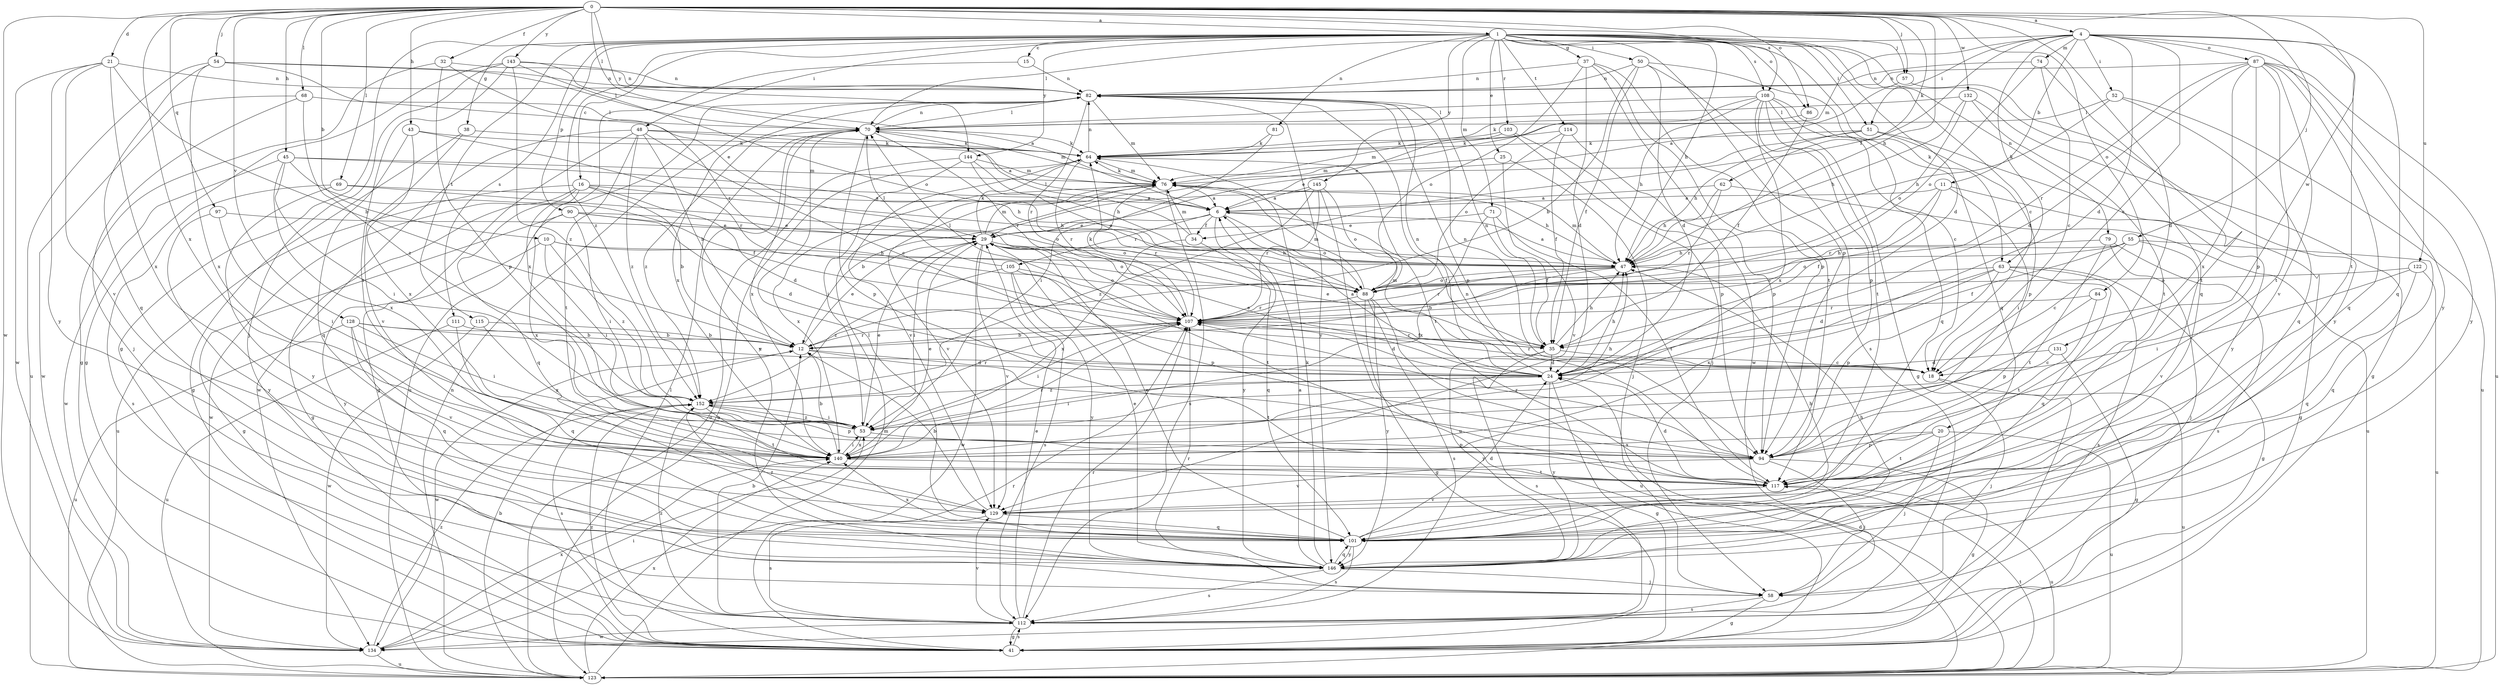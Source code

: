 strict digraph  {
0;
1;
4;
6;
10;
11;
12;
15;
16;
18;
20;
21;
24;
25;
29;
32;
34;
35;
37;
38;
41;
43;
45;
47;
48;
50;
51;
52;
53;
54;
55;
57;
58;
62;
63;
64;
68;
69;
70;
71;
74;
76;
79;
81;
82;
84;
86;
87;
88;
90;
94;
97;
101;
103;
105;
107;
108;
111;
112;
114;
115;
117;
122;
123;
128;
129;
131;
132;
134;
140;
143;
144;
145;
146;
152;
0 -> 1  [label=a];
0 -> 4  [label=a];
0 -> 10  [label=b];
0 -> 20  [label=d];
0 -> 21  [label=d];
0 -> 32  [label=f];
0 -> 43  [label=h];
0 -> 45  [label=h];
0 -> 47  [label=h];
0 -> 54  [label=j];
0 -> 55  [label=j];
0 -> 57  [label=j];
0 -> 62  [label=k];
0 -> 68  [label=l];
0 -> 69  [label=l];
0 -> 70  [label=l];
0 -> 84  [label=o];
0 -> 86  [label=o];
0 -> 97  [label=q];
0 -> 108  [label=s];
0 -> 122  [label=u];
0 -> 128  [label=v];
0 -> 131  [label=w];
0 -> 132  [label=w];
0 -> 134  [label=w];
0 -> 140  [label=x];
0 -> 143  [label=y];
0 -> 144  [label=y];
1 -> 15  [label=c];
1 -> 16  [label=c];
1 -> 18  [label=c];
1 -> 24  [label=d];
1 -> 25  [label=e];
1 -> 37  [label=g];
1 -> 38  [label=g];
1 -> 41  [label=g];
1 -> 47  [label=h];
1 -> 48  [label=i];
1 -> 50  [label=i];
1 -> 51  [label=i];
1 -> 57  [label=j];
1 -> 63  [label=k];
1 -> 71  [label=m];
1 -> 79  [label=n];
1 -> 81  [label=n];
1 -> 86  [label=o];
1 -> 90  [label=p];
1 -> 94  [label=p];
1 -> 101  [label=q];
1 -> 103  [label=r];
1 -> 108  [label=s];
1 -> 111  [label=s];
1 -> 114  [label=t];
1 -> 115  [label=t];
1 -> 144  [label=y];
1 -> 145  [label=y];
1 -> 152  [label=z];
4 -> 11  [label=b];
4 -> 18  [label=c];
4 -> 24  [label=d];
4 -> 34  [label=f];
4 -> 51  [label=i];
4 -> 52  [label=i];
4 -> 63  [label=k];
4 -> 70  [label=l];
4 -> 74  [label=m];
4 -> 76  [label=m];
4 -> 87  [label=o];
4 -> 101  [label=q];
4 -> 117  [label=t];
4 -> 146  [label=y];
6 -> 29  [label=e];
6 -> 34  [label=f];
6 -> 35  [label=f];
6 -> 88  [label=o];
6 -> 105  [label=r];
6 -> 146  [label=y];
10 -> 47  [label=h];
10 -> 53  [label=i];
10 -> 88  [label=o];
10 -> 146  [label=y];
10 -> 152  [label=z];
11 -> 6  [label=a];
11 -> 35  [label=f];
11 -> 41  [label=g];
11 -> 53  [label=i];
11 -> 107  [label=r];
12 -> 24  [label=d];
12 -> 29  [label=e];
12 -> 107  [label=r];
12 -> 117  [label=t];
12 -> 134  [label=w];
15 -> 82  [label=n];
15 -> 140  [label=x];
16 -> 6  [label=a];
16 -> 12  [label=b];
16 -> 24  [label=d];
16 -> 41  [label=g];
16 -> 47  [label=h];
16 -> 101  [label=q];
16 -> 123  [label=u];
16 -> 134  [label=w];
18 -> 58  [label=j];
18 -> 82  [label=n];
18 -> 107  [label=r];
18 -> 123  [label=u];
20 -> 58  [label=j];
20 -> 94  [label=p];
20 -> 117  [label=t];
20 -> 123  [label=u];
20 -> 140  [label=x];
21 -> 12  [label=b];
21 -> 82  [label=n];
21 -> 129  [label=v];
21 -> 134  [label=w];
21 -> 140  [label=x];
21 -> 146  [label=y];
24 -> 6  [label=a];
24 -> 29  [label=e];
24 -> 41  [label=g];
24 -> 47  [label=h];
24 -> 53  [label=i];
24 -> 76  [label=m];
24 -> 82  [label=n];
24 -> 146  [label=y];
24 -> 152  [label=z];
25 -> 58  [label=j];
25 -> 76  [label=m];
25 -> 129  [label=v];
29 -> 47  [label=h];
29 -> 53  [label=i];
29 -> 64  [label=k];
29 -> 76  [label=m];
29 -> 117  [label=t];
29 -> 129  [label=v];
29 -> 134  [label=w];
32 -> 41  [label=g];
32 -> 82  [label=n];
32 -> 94  [label=p];
32 -> 107  [label=r];
34 -> 70  [label=l];
34 -> 76  [label=m];
34 -> 101  [label=q];
34 -> 140  [label=x];
35 -> 18  [label=c];
35 -> 24  [label=d];
35 -> 29  [label=e];
35 -> 47  [label=h];
35 -> 82  [label=n];
35 -> 107  [label=r];
35 -> 112  [label=s];
35 -> 146  [label=y];
37 -> 24  [label=d];
37 -> 82  [label=n];
37 -> 88  [label=o];
37 -> 94  [label=p];
37 -> 117  [label=t];
37 -> 134  [label=w];
38 -> 41  [label=g];
38 -> 64  [label=k];
38 -> 129  [label=v];
41 -> 70  [label=l];
41 -> 107  [label=r];
41 -> 112  [label=s];
41 -> 152  [label=z];
43 -> 64  [label=k];
43 -> 101  [label=q];
43 -> 107  [label=r];
43 -> 140  [label=x];
45 -> 35  [label=f];
45 -> 47  [label=h];
45 -> 53  [label=i];
45 -> 76  [label=m];
45 -> 134  [label=w];
45 -> 140  [label=x];
47 -> 6  [label=a];
47 -> 12  [label=b];
47 -> 76  [label=m];
47 -> 88  [label=o];
47 -> 107  [label=r];
48 -> 6  [label=a];
48 -> 12  [label=b];
48 -> 18  [label=c];
48 -> 41  [label=g];
48 -> 64  [label=k];
48 -> 117  [label=t];
48 -> 134  [label=w];
48 -> 152  [label=z];
50 -> 12  [label=b];
50 -> 24  [label=d];
50 -> 35  [label=f];
50 -> 82  [label=n];
50 -> 101  [label=q];
50 -> 112  [label=s];
51 -> 29  [label=e];
51 -> 47  [label=h];
51 -> 64  [label=k];
51 -> 94  [label=p];
51 -> 146  [label=y];
52 -> 47  [label=h];
52 -> 70  [label=l];
52 -> 101  [label=q];
52 -> 123  [label=u];
53 -> 29  [label=e];
53 -> 47  [label=h];
53 -> 94  [label=p];
53 -> 140  [label=x];
53 -> 152  [label=z];
54 -> 29  [label=e];
54 -> 70  [label=l];
54 -> 82  [label=n];
54 -> 101  [label=q];
54 -> 123  [label=u];
54 -> 140  [label=x];
55 -> 18  [label=c];
55 -> 35  [label=f];
55 -> 47  [label=h];
55 -> 88  [label=o];
55 -> 101  [label=q];
55 -> 129  [label=v];
57 -> 6  [label=a];
57 -> 146  [label=y];
58 -> 41  [label=g];
58 -> 107  [label=r];
58 -> 112  [label=s];
62 -> 6  [label=a];
62 -> 47  [label=h];
62 -> 107  [label=r];
62 -> 123  [label=u];
63 -> 24  [label=d];
63 -> 41  [label=g];
63 -> 88  [label=o];
63 -> 94  [label=p];
63 -> 101  [label=q];
63 -> 112  [label=s];
63 -> 140  [label=x];
64 -> 76  [label=m];
64 -> 82  [label=n];
64 -> 107  [label=r];
64 -> 117  [label=t];
64 -> 123  [label=u];
64 -> 129  [label=v];
68 -> 58  [label=j];
68 -> 70  [label=l];
68 -> 134  [label=w];
68 -> 152  [label=z];
69 -> 6  [label=a];
69 -> 88  [label=o];
69 -> 112  [label=s];
69 -> 146  [label=y];
70 -> 64  [label=k];
70 -> 76  [label=m];
70 -> 82  [label=n];
70 -> 94  [label=p];
70 -> 107  [label=r];
70 -> 140  [label=x];
70 -> 146  [label=y];
70 -> 152  [label=z];
71 -> 29  [label=e];
71 -> 35  [label=f];
71 -> 117  [label=t];
71 -> 140  [label=x];
74 -> 18  [label=c];
74 -> 82  [label=n];
74 -> 88  [label=o];
74 -> 117  [label=t];
76 -> 6  [label=a];
76 -> 47  [label=h];
76 -> 64  [label=k];
76 -> 107  [label=r];
76 -> 112  [label=s];
76 -> 129  [label=v];
76 -> 140  [label=x];
79 -> 47  [label=h];
79 -> 58  [label=j];
79 -> 112  [label=s];
79 -> 117  [label=t];
81 -> 53  [label=i];
81 -> 64  [label=k];
82 -> 70  [label=l];
82 -> 76  [label=m];
82 -> 94  [label=p];
82 -> 107  [label=r];
82 -> 123  [label=u];
82 -> 140  [label=x];
82 -> 146  [label=y];
84 -> 94  [label=p];
84 -> 107  [label=r];
84 -> 117  [label=t];
86 -> 35  [label=f];
86 -> 64  [label=k];
87 -> 24  [label=d];
87 -> 82  [label=n];
87 -> 94  [label=p];
87 -> 101  [label=q];
87 -> 107  [label=r];
87 -> 117  [label=t];
87 -> 123  [label=u];
87 -> 129  [label=v];
87 -> 140  [label=x];
87 -> 146  [label=y];
88 -> 41  [label=g];
88 -> 76  [label=m];
88 -> 107  [label=r];
88 -> 112  [label=s];
88 -> 123  [label=u];
88 -> 146  [label=y];
90 -> 24  [label=d];
90 -> 29  [label=e];
90 -> 41  [label=g];
90 -> 53  [label=i];
90 -> 88  [label=o];
90 -> 140  [label=x];
94 -> 41  [label=g];
94 -> 58  [label=j];
94 -> 107  [label=r];
94 -> 129  [label=v];
97 -> 29  [label=e];
97 -> 53  [label=i];
97 -> 146  [label=y];
101 -> 24  [label=d];
101 -> 29  [label=e];
101 -> 47  [label=h];
101 -> 70  [label=l];
101 -> 112  [label=s];
101 -> 140  [label=x];
101 -> 146  [label=y];
101 -> 152  [label=z];
103 -> 58  [label=j];
103 -> 64  [label=k];
103 -> 76  [label=m];
103 -> 94  [label=p];
105 -> 70  [label=l];
105 -> 88  [label=o];
105 -> 94  [label=p];
105 -> 112  [label=s];
105 -> 146  [label=y];
105 -> 152  [label=z];
107 -> 12  [label=b];
107 -> 24  [label=d];
107 -> 35  [label=f];
107 -> 53  [label=i];
107 -> 64  [label=k];
107 -> 70  [label=l];
108 -> 18  [label=c];
108 -> 29  [label=e];
108 -> 41  [label=g];
108 -> 47  [label=h];
108 -> 70  [label=l];
108 -> 94  [label=p];
108 -> 101  [label=q];
108 -> 117  [label=t];
108 -> 140  [label=x];
111 -> 12  [label=b];
111 -> 101  [label=q];
111 -> 123  [label=u];
112 -> 12  [label=b];
112 -> 29  [label=e];
112 -> 41  [label=g];
112 -> 107  [label=r];
112 -> 129  [label=v];
112 -> 134  [label=w];
112 -> 152  [label=z];
114 -> 35  [label=f];
114 -> 64  [label=k];
114 -> 88  [label=o];
114 -> 94  [label=p];
115 -> 12  [label=b];
115 -> 134  [label=w];
115 -> 140  [label=x];
117 -> 24  [label=d];
117 -> 82  [label=n];
117 -> 123  [label=u];
117 -> 129  [label=v];
122 -> 53  [label=i];
122 -> 88  [label=o];
122 -> 101  [label=q];
122 -> 123  [label=u];
123 -> 12  [label=b];
123 -> 24  [label=d];
123 -> 76  [label=m];
123 -> 82  [label=n];
123 -> 117  [label=t];
123 -> 140  [label=x];
128 -> 12  [label=b];
128 -> 18  [label=c];
128 -> 53  [label=i];
128 -> 101  [label=q];
128 -> 123  [label=u];
128 -> 129  [label=v];
129 -> 12  [label=b];
129 -> 101  [label=q];
129 -> 112  [label=s];
131 -> 18  [label=c];
131 -> 24  [label=d];
131 -> 41  [label=g];
132 -> 41  [label=g];
132 -> 47  [label=h];
132 -> 70  [label=l];
132 -> 88  [label=o];
132 -> 117  [label=t];
134 -> 53  [label=i];
134 -> 123  [label=u];
134 -> 140  [label=x];
134 -> 152  [label=z];
140 -> 12  [label=b];
140 -> 29  [label=e];
140 -> 53  [label=i];
140 -> 107  [label=r];
140 -> 117  [label=t];
143 -> 6  [label=a];
143 -> 41  [label=g];
143 -> 58  [label=j];
143 -> 82  [label=n];
143 -> 88  [label=o];
143 -> 117  [label=t];
143 -> 152  [label=z];
144 -> 47  [label=h];
144 -> 53  [label=i];
144 -> 76  [label=m];
144 -> 88  [label=o];
144 -> 123  [label=u];
145 -> 6  [label=a];
145 -> 12  [label=b];
145 -> 88  [label=o];
145 -> 107  [label=r];
145 -> 123  [label=u];
145 -> 152  [label=z];
146 -> 6  [label=a];
146 -> 29  [label=e];
146 -> 47  [label=h];
146 -> 58  [label=j];
146 -> 64  [label=k];
146 -> 101  [label=q];
146 -> 112  [label=s];
152 -> 53  [label=i];
152 -> 94  [label=p];
152 -> 107  [label=r];
152 -> 112  [label=s];
152 -> 117  [label=t];
}
